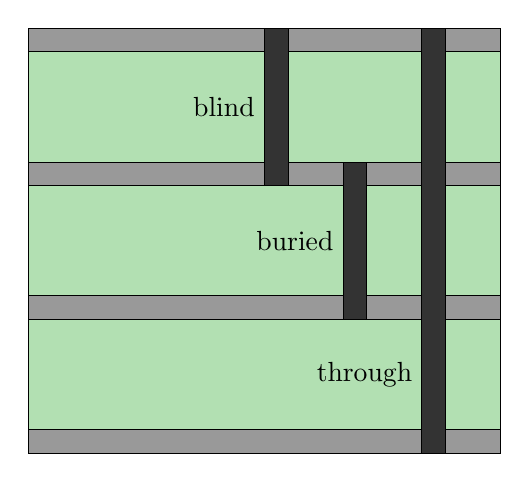 \begin{tikzpicture}
	\filldraw[color=black, fill=green!60!black!30] (0,0) rectangle +(6,5.3);
	\filldraw[fill=black!40] (0,0*1.7) rectangle +(6,0.3);
	\filldraw[fill=black!40] (0,1*1.7) rectangle +(6,0.3);
	\filldraw[fill=black!40] (0,2*1.7) rectangle +(6,0.3);
	\filldraw[fill=black!40] (0,3*1.7) rectangle +(6,0.3);

	\filldraw[fill=black!80] (3,2*1.7) rectangle (3.3,3*1.7+0.3);
	\filldraw[fill=black!80] (4,1*1.7) rectangle (4.3,2*1.7+0.3);
	\filldraw[fill=black!80] (5,0*1.7) rectangle (5.3,3*1.7+0.3);

	\node[anchor=east] at (3,5*1.7/2+0.15) {blind};
	\node[anchor=east] at (4,3*1.7/2+0.15) {buried};
	\node[anchor=east] at (5,1.7/2+0.15) {through};
\end{tikzpicture}
